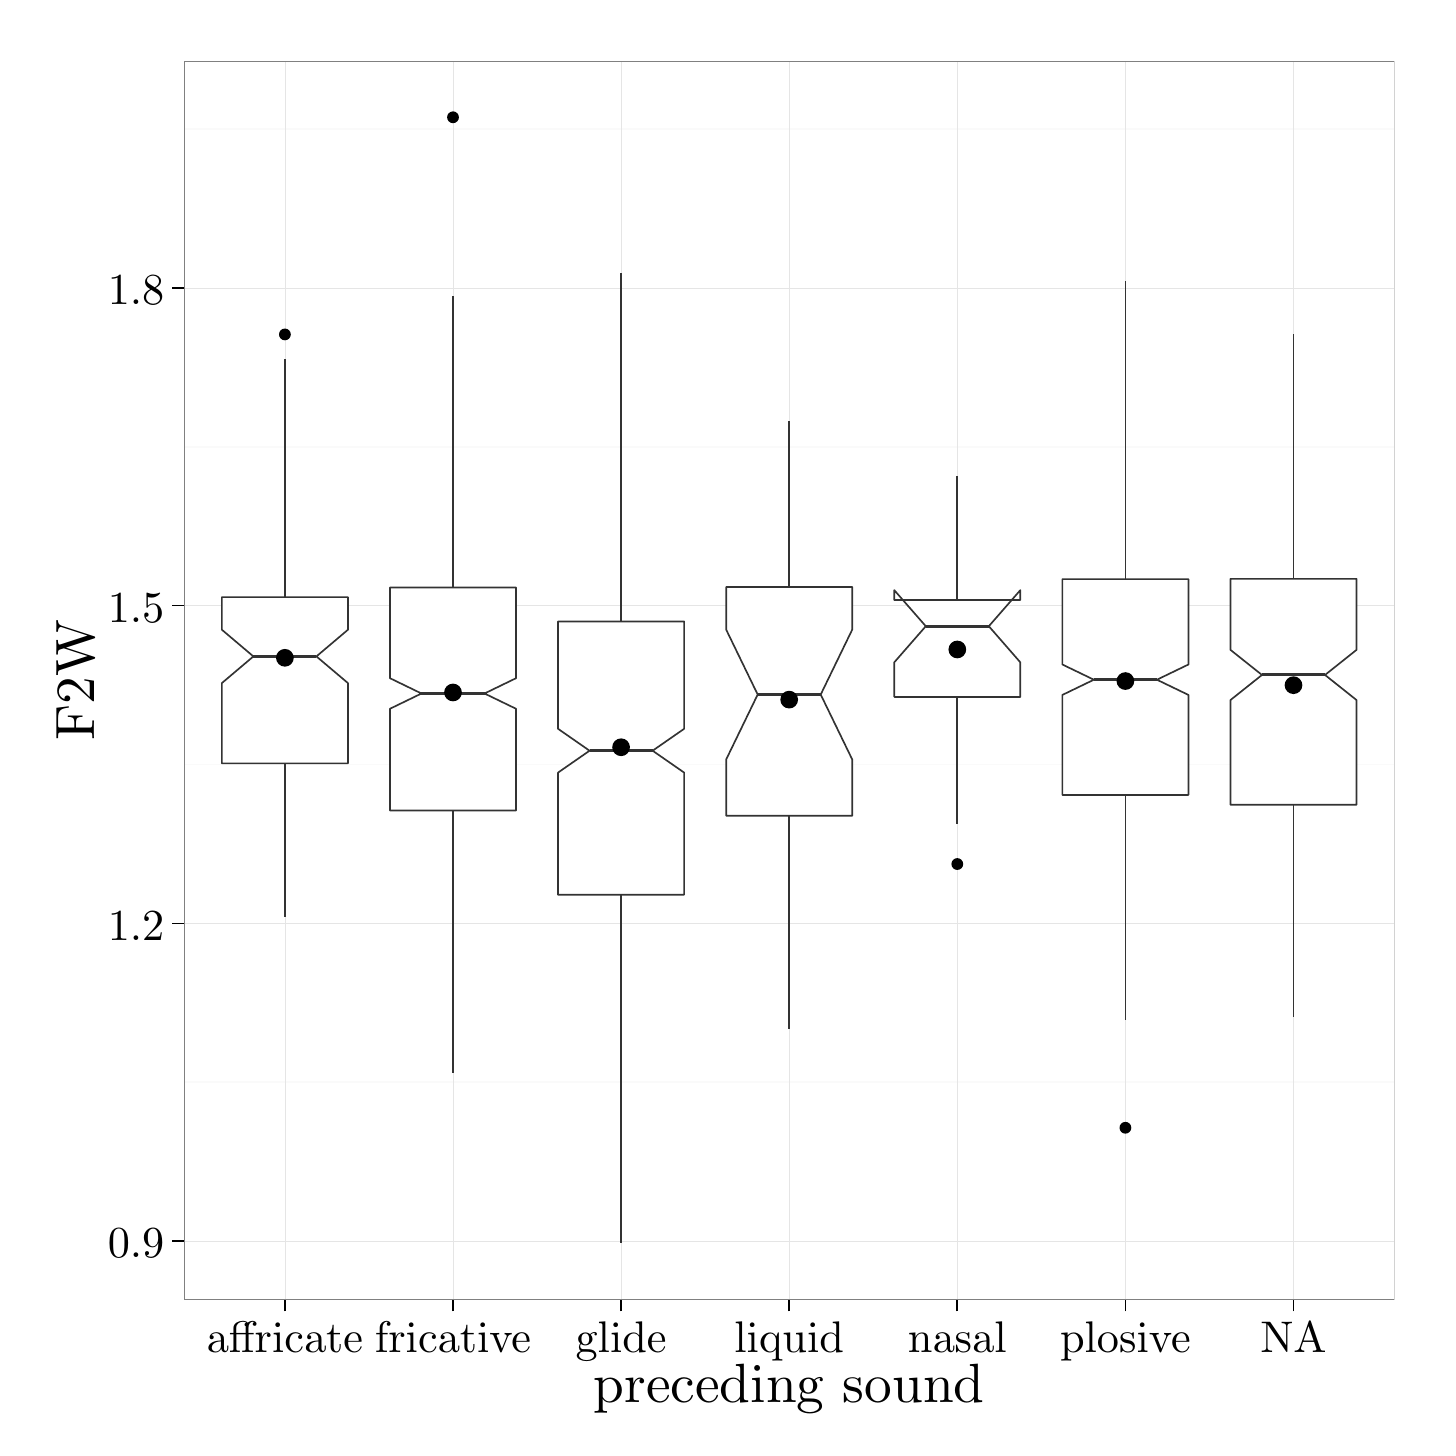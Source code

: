 % Created by tikzDevice version 0.8.1 on 2016-02-09 02:14:52
% !TEX encoding = UTF-8 Unicode
\begin{tikzpicture}[x=1pt,y=1pt]
\definecolor{fillColor}{RGB}{255,255,255}
\path[use as bounding box,fill=fillColor,fill opacity=0.00] (0,0) rectangle (505.89,505.89);
\begin{scope}
\path[clip] (  0.00,  0.00) rectangle (505.89,505.89);
\definecolor{drawColor}{RGB}{255,255,255}
\definecolor{fillColor}{RGB}{255,255,255}

\path[draw=drawColor,line width= 0.6pt,line join=round,line cap=round,fill=fillColor] (  0.00, -0.00) rectangle (505.89,505.89);
\end{scope}
\begin{scope}
\path[clip] ( 56.50, 46.31) rectangle (493.85,493.84);
\definecolor{fillColor}{RGB}{255,255,255}

\path[fill=fillColor] ( 56.50, 46.31) rectangle (493.85,493.84);
\definecolor{drawColor}{gray}{0.98}

\path[draw=drawColor,line width= 0.6pt,line join=round] ( 56.50,124.83) --
	(493.85,124.83);

\path[draw=drawColor,line width= 0.6pt,line join=round] ( 56.50,239.65) --
	(493.85,239.65);

\path[draw=drawColor,line width= 0.6pt,line join=round] ( 56.50,354.47) --
	(493.85,354.47);

\path[draw=drawColor,line width= 0.6pt,line join=round] ( 56.50,469.29) --
	(493.85,469.29);
\definecolor{drawColor}{gray}{0.90}

\path[draw=drawColor,line width= 0.2pt,line join=round] ( 56.50, 67.42) --
	(493.85, 67.42);

\path[draw=drawColor,line width= 0.2pt,line join=round] ( 56.50,182.24) --
	(493.85,182.24);

\path[draw=drawColor,line width= 0.2pt,line join=round] ( 56.50,297.06) --
	(493.85,297.06);

\path[draw=drawColor,line width= 0.2pt,line join=round] ( 56.50,411.88) --
	(493.85,411.88);

\path[draw=drawColor,line width= 0.2pt,line join=round] ( 92.95, 46.31) --
	( 92.95,493.84);

\path[draw=drawColor,line width= 0.2pt,line join=round] (153.69, 46.31) --
	(153.69,493.84);

\path[draw=drawColor,line width= 0.2pt,line join=round] (214.43, 46.31) --
	(214.43,493.84);

\path[draw=drawColor,line width= 0.2pt,line join=round] (275.17, 46.31) --
	(275.17,493.84);

\path[draw=drawColor,line width= 0.2pt,line join=round] (335.92, 46.31) --
	(335.92,493.84);

\path[draw=drawColor,line width= 0.2pt,line join=round] (396.66, 46.31) --
	(396.66,493.84);

\path[draw=drawColor,line width= 0.2pt,line join=round] (457.40, 46.31) --
	(457.40,493.84);
\definecolor{fillColor}{RGB}{0,0,0}

\path[fill=fillColor] ( 92.95,395.04) circle (  2.13);
\definecolor{drawColor}{gray}{0.20}

\path[draw=drawColor,line width= 0.6pt,line join=round] ( 92.95,300.12) -- ( 92.95,386.24);

\path[draw=drawColor,line width= 0.6pt,line join=round] ( 92.95,240.03) -- ( 92.95,184.53);
\definecolor{fillColor}{RGB}{255,255,255}

\path[draw=drawColor,line width= 0.6pt,line join=round,line cap=round,fill=fillColor] ( 70.17,300.12) --
	( 70.17,288.33) --
	( 81.56,278.69) --
	( 70.17,269.05) --
	( 70.17,240.03) --
	(115.73,240.03) --
	(115.73,269.05) --
	(104.34,278.69) --
	(115.73,288.33) --
	(115.73,300.12) --
	( 70.17,300.12) --
	cycle;

\path[draw=drawColor,line width= 1.1pt,line join=round] ( 81.56,278.69) -- (104.34,278.69);
\definecolor{fillColor}{RGB}{0,0,0}

\path[fill=fillColor] (153.69,473.50) circle (  2.13);

\path[draw=drawColor,line width= 0.6pt,line join=round] (153.69,303.57) -- (153.69,408.82);

\path[draw=drawColor,line width= 0.6pt,line join=round] (153.69,223.00) -- (153.69,128.27);
\definecolor{fillColor}{RGB}{255,255,255}

\path[draw=drawColor,line width= 0.6pt,line join=round,line cap=round,fill=fillColor] (130.91,303.57) --
	(130.91,270.82) --
	(142.30,265.29) --
	(130.91,259.77) --
	(130.91,223.00) --
	(176.47,223.00) --
	(176.47,259.77) --
	(165.08,265.29) --
	(176.47,270.82) --
	(176.47,303.57) --
	(130.91,303.57) --
	cycle;

\path[draw=drawColor,line width= 1.1pt,line join=round] (142.30,265.29) -- (165.08,265.29);

\path[draw=drawColor,line width= 0.6pt,line join=round] (214.43,291.32) -- (214.43,417.24);

\path[draw=drawColor,line width= 0.6pt,line join=round] (214.43,192.57) -- (214.43, 66.65);

\path[draw=drawColor,line width= 0.6pt,line join=round,line cap=round,fill=fillColor] (191.65,291.32) --
	(191.65,252.53) --
	(203.04,244.62) --
	(191.65,236.71) --
	(191.65,192.57) --
	(237.21,192.57) --
	(237.21,236.71) --
	(225.82,244.62) --
	(237.21,252.53) --
	(237.21,291.32) --
	(191.65,291.32) --
	cycle;

\path[draw=drawColor,line width= 1.1pt,line join=round] (203.04,244.62) -- (225.82,244.62);

\path[draw=drawColor,line width= 0.6pt,line join=round] (275.17,303.76) -- (275.17,363.66);

\path[draw=drawColor,line width= 0.6pt,line join=round] (275.17,221.09) -- (275.17,143.96);

\path[draw=drawColor,line width= 0.6pt,line join=round,line cap=round,fill=fillColor] (252.40,303.76) --
	(252.40,288.37) --
	(263.79,264.91) --
	(252.40,241.45) --
	(252.40,221.09) --
	(297.95,221.09) --
	(297.95,241.45) --
	(286.56,264.91) --
	(297.95,288.37) --
	(297.95,303.76) --
	(252.40,303.76) --
	cycle;

\path[draw=drawColor,line width= 1.1pt,line join=round] (263.79,264.91) -- (286.56,264.91);
\definecolor{fillColor}{RGB}{0,0,0}

\path[fill=fillColor] (335.92,203.67) circle (  2.13);

\path[draw=drawColor,line width= 0.6pt,line join=round] (335.92,299.07) -- (335.92,343.75);

\path[draw=drawColor,line width= 0.6pt,line join=round] (335.92,264.05) -- (335.92,218.22);
\definecolor{fillColor}{RGB}{255,255,255}

\path[draw=drawColor,line width= 0.6pt,line join=round,line cap=round,fill=fillColor] (313.14,299.07) --
	(313.14,302.64) --
	(324.53,289.60) --
	(313.14,276.55) --
	(313.14,264.05) --
	(358.69,264.05) --
	(358.69,276.55) --
	(347.31,289.60) --
	(358.69,302.64) --
	(358.69,299.07) --
	(313.14,299.07) --
	cycle;

\path[draw=drawColor,line width= 1.1pt,line join=round] (324.53,289.60) -- (347.31,289.60);
\definecolor{fillColor}{RGB}{0,0,0}

\path[fill=fillColor] (396.66,108.37) circle (  2.13);

\path[draw=drawColor,line width= 0.6pt,line join=round] (396.66,306.63) -- (396.66,414.18);

\path[draw=drawColor,line width= 0.6pt,line join=round] (396.66,228.64) -- (396.66,147.41);
\definecolor{fillColor}{RGB}{255,255,255}

\path[draw=drawColor,line width= 0.6pt,line join=round,line cap=round,fill=fillColor] (373.88,306.63) --
	(373.88,275.77) --
	(385.27,270.27) --
	(373.88,264.77) --
	(373.88,228.64) --
	(419.44,228.64) --
	(419.44,264.77) --
	(408.05,270.27) --
	(419.44,275.77) --
	(419.44,306.63) --
	(373.88,306.63) --
	cycle;

\path[draw=drawColor,line width= 1.1pt,line join=round] (385.27,270.27) -- (408.05,270.27);

\path[draw=drawColor,line width= 0.6pt,line join=round] (457.40,306.72) -- (457.40,395.04);

\path[draw=drawColor,line width= 0.6pt,line join=round] (457.40,225.10) -- (457.40,148.56);

\path[draw=drawColor,line width= 0.6pt,line join=round,line cap=round,fill=fillColor] (434.62,306.72) --
	(434.62,281.06) --
	(446.01,271.99) --
	(434.62,262.92) --
	(434.62,225.10) --
	(480.18,225.10) --
	(480.18,262.92) --
	(468.79,271.99) --
	(480.18,281.06) --
	(480.18,306.72) --
	(434.62,306.72) --
	cycle;

\path[draw=drawColor,line width= 1.1pt,line join=round] (446.01,271.99) -- (468.79,271.99);
\definecolor{fillColor}{RGB}{0,0,0}

\path[fill=fillColor] ( 92.95,278.19) circle (  3.20);

\path[fill=fillColor] (153.69,265.66) circle (  3.20);

\path[fill=fillColor] (214.43,245.87) circle (  3.20);

\path[fill=fillColor] (275.17,263.08) circle (  3.20);

\path[fill=fillColor] (335.92,281.20) circle (  3.20);

\path[fill=fillColor] (396.66,269.79) circle (  3.20);

\path[fill=fillColor] (457.40,268.29) circle (  3.20);
\definecolor{drawColor}{gray}{0.50}

\path[draw=drawColor,line width= 0.6pt,line join=round,line cap=round] ( 56.50, 46.31) rectangle (493.85,493.84);
\end{scope}
\begin{scope}
\path[clip] (  0.00,  0.00) rectangle (505.89,505.89);
\definecolor{drawColor}{RGB}{0,0,0}

\node[text=drawColor,anchor=base east,inner sep=0pt, outer sep=0pt, scale=  1.60] at ( 49.39, 61.38) {0.9};

\node[text=drawColor,anchor=base east,inner sep=0pt, outer sep=0pt, scale=  1.60] at ( 49.39,176.20) {1.2};

\node[text=drawColor,anchor=base east,inner sep=0pt, outer sep=0pt, scale=  1.60] at ( 49.39,291.03) {1.5};

\node[text=drawColor,anchor=base east,inner sep=0pt, outer sep=0pt, scale=  1.60] at ( 49.39,405.85) {1.8};
\end{scope}
\begin{scope}
\path[clip] (  0.00,  0.00) rectangle (505.89,505.89);
\definecolor{drawColor}{RGB}{0,0,0}

\path[draw=drawColor,line width= 0.6pt,line join=round] ( 52.24, 67.42) --
	( 56.50, 67.42);

\path[draw=drawColor,line width= 0.6pt,line join=round] ( 52.24,182.24) --
	( 56.50,182.24);

\path[draw=drawColor,line width= 0.6pt,line join=round] ( 52.24,297.06) --
	( 56.50,297.06);

\path[draw=drawColor,line width= 0.6pt,line join=round] ( 52.24,411.88) --
	( 56.50,411.88);
\end{scope}
\begin{scope}
\path[clip] (  0.00,  0.00) rectangle (505.89,505.89);
\definecolor{drawColor}{RGB}{0,0,0}

\path[draw=drawColor,line width= 0.6pt,line join=round] ( 92.95, 42.04) --
	( 92.95, 46.31);

\path[draw=drawColor,line width= 0.6pt,line join=round] (153.69, 42.04) --
	(153.69, 46.31);

\path[draw=drawColor,line width= 0.6pt,line join=round] (214.43, 42.04) --
	(214.43, 46.31);

\path[draw=drawColor,line width= 0.6pt,line join=round] (275.17, 42.04) --
	(275.17, 46.31);

\path[draw=drawColor,line width= 0.6pt,line join=round] (335.92, 42.04) --
	(335.92, 46.31);

\path[draw=drawColor,line width= 0.6pt,line join=round] (396.66, 42.04) --
	(396.66, 46.31);

\path[draw=drawColor,line width= 0.6pt,line join=round] (457.40, 42.04) --
	(457.40, 46.31);
\end{scope}
\begin{scope}
\path[clip] (  0.00,  0.00) rectangle (505.89,505.89);
\definecolor{drawColor}{RGB}{0,0,0}

\node[text=drawColor,anchor=base,inner sep=0pt, outer sep=0pt, scale=  1.60] at ( 92.95, 27.13) {affricate};

\node[text=drawColor,anchor=base,inner sep=0pt, outer sep=0pt, scale=  1.60] at (153.69, 27.13) {fricative};

\node[text=drawColor,anchor=base,inner sep=0pt, outer sep=0pt, scale=  1.60] at (214.43, 27.13) {glide};

\node[text=drawColor,anchor=base,inner sep=0pt, outer sep=0pt, scale=  1.60] at (275.17, 27.13) {liquid};

\node[text=drawColor,anchor=base,inner sep=0pt, outer sep=0pt, scale=  1.60] at (335.92, 27.13) {nasal};

\node[text=drawColor,anchor=base,inner sep=0pt, outer sep=0pt, scale=  1.60] at (396.66, 27.13) {plosive};

\node[text=drawColor,anchor=base,inner sep=0pt, outer sep=0pt, scale=  1.60] at (457.40, 27.13) {NA};
\end{scope}
\begin{scope}
\path[clip] (  0.00,  0.00) rectangle (505.89,505.89);
\definecolor{drawColor}{RGB}{0,0,0}

\node[text=drawColor,anchor=base,inner sep=0pt, outer sep=0pt, scale=  2.00] at (275.17,  9.03) {preceding sound};
\end{scope}
\begin{scope}
\path[clip] (  0.00,  0.00) rectangle (505.89,505.89);
\definecolor{drawColor}{RGB}{0,0,0}

\node[text=drawColor,rotate= 90.00,anchor=base,inner sep=0pt, outer sep=0pt, scale=  2.00] at ( 24.12,270.08) {F2W};
\end{scope}
\end{tikzpicture}
